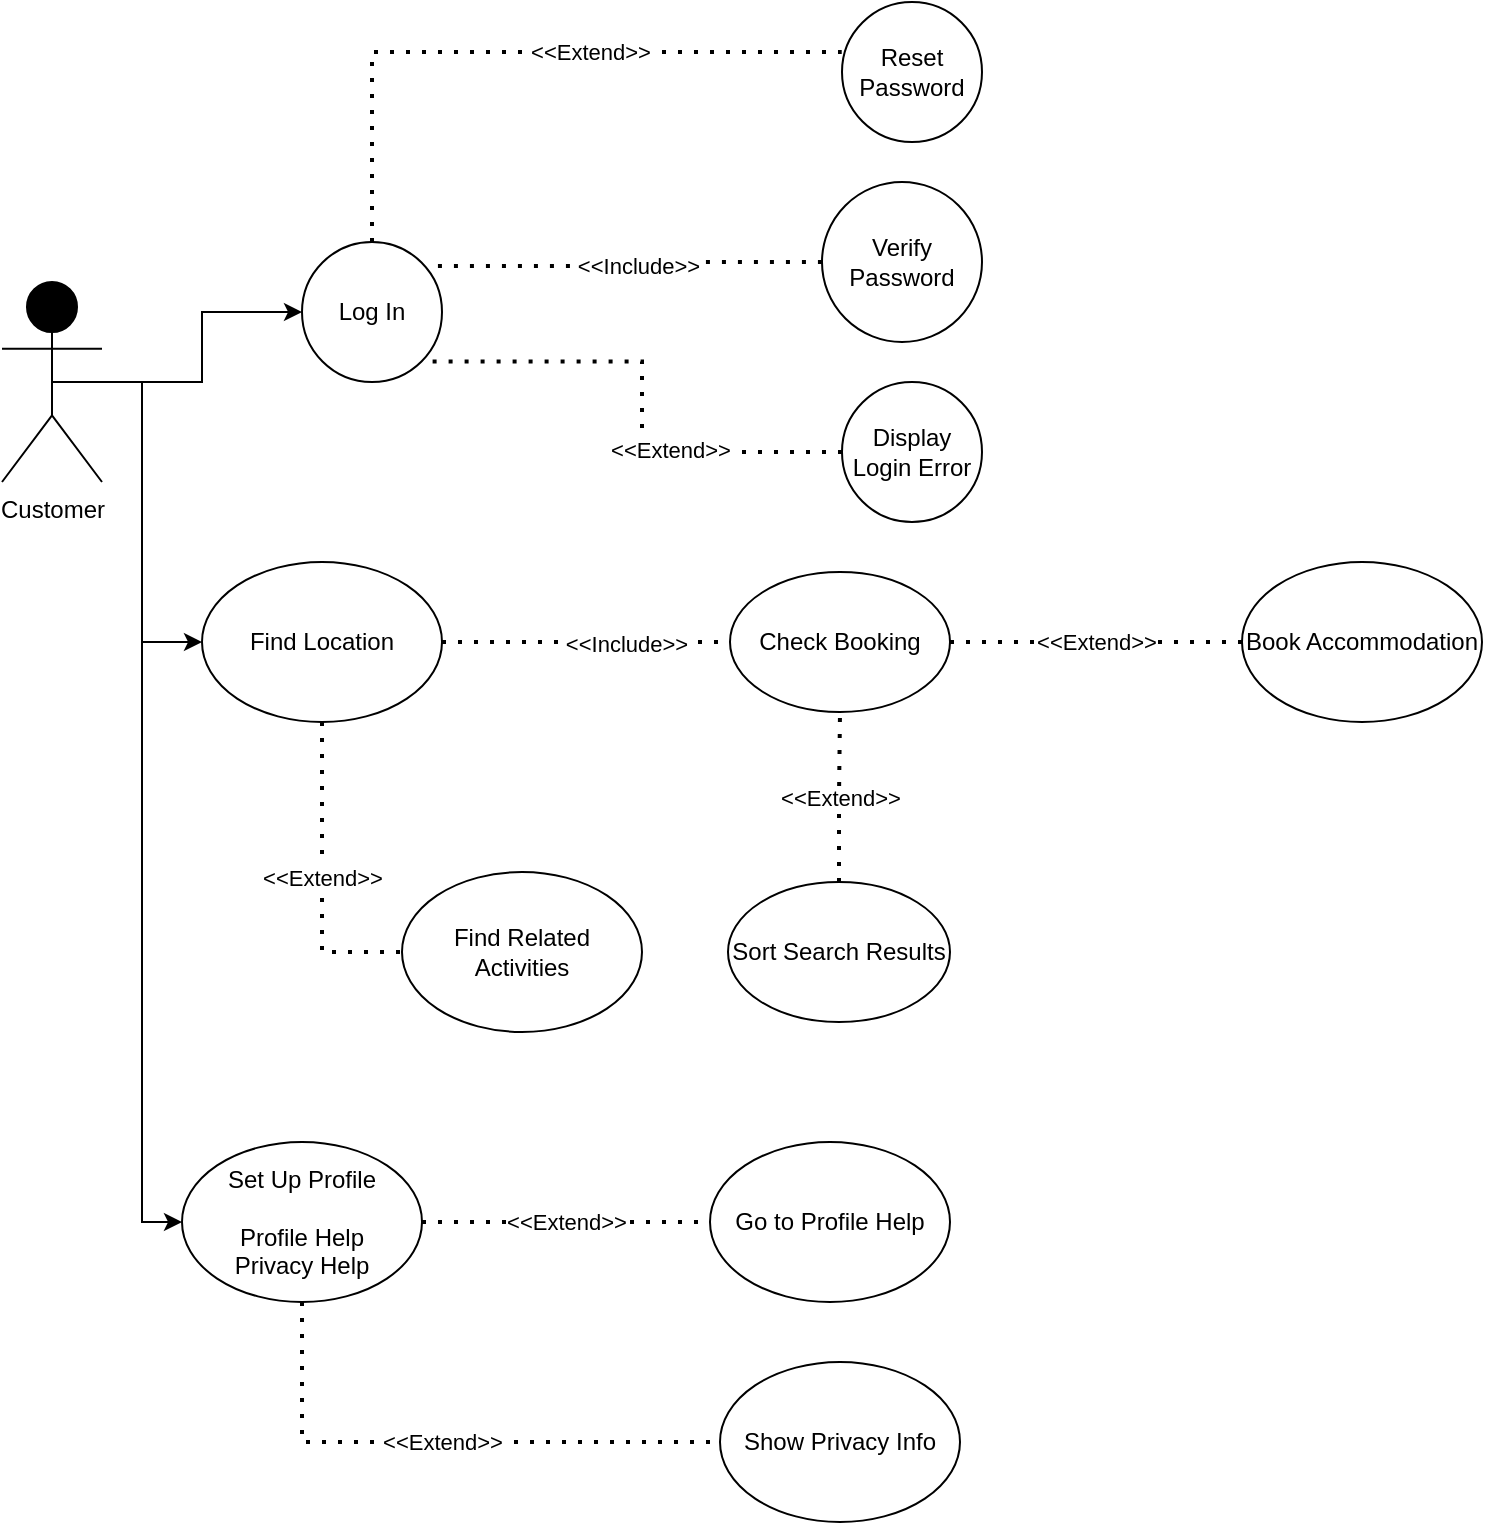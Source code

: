 <mxfile version="15.5.0" type="device"><diagram id="8ytqZ04Z6yteMzXdr6Hd" name="Page-1"><mxGraphModel dx="1211" dy="1626" grid="1" gridSize="10" guides="1" tooltips="1" connect="1" arrows="1" fold="1" page="1" pageScale="1" pageWidth="827" pageHeight="1169" math="0" shadow="0"><root><mxCell id="0"/><mxCell id="1" parent="0"/><mxCell id="Y1YknMXZuKknsPO0sQo_-12" style="edgeStyle=orthogonalEdgeStyle;rounded=0;orthogonalLoop=1;jettySize=auto;html=1;exitX=0.5;exitY=0.5;exitDx=0;exitDy=0;exitPerimeter=0;entryX=0;entryY=0.5;entryDx=0;entryDy=0;" edge="1" parent="1" source="Y1YknMXZuKknsPO0sQo_-2" target="Y1YknMXZuKknsPO0sQo_-4"><mxGeometry relative="1" as="geometry"/></mxCell><mxCell id="Y1YknMXZuKknsPO0sQo_-26" style="edgeStyle=orthogonalEdgeStyle;rounded=0;orthogonalLoop=1;jettySize=auto;html=1;exitX=0.5;exitY=0.5;exitDx=0;exitDy=0;exitPerimeter=0;entryX=0;entryY=0.5;entryDx=0;entryDy=0;" edge="1" parent="1" source="Y1YknMXZuKknsPO0sQo_-2" target="Y1YknMXZuKknsPO0sQo_-13"><mxGeometry relative="1" as="geometry"><Array as="points"><mxPoint x="120" y="300"/><mxPoint x="120" y="430"/></Array></mxGeometry></mxCell><mxCell id="Y1YknMXZuKknsPO0sQo_-27" style="edgeStyle=orthogonalEdgeStyle;rounded=0;orthogonalLoop=1;jettySize=auto;html=1;exitX=0.5;exitY=0.5;exitDx=0;exitDy=0;exitPerimeter=0;entryX=0;entryY=0.5;entryDx=0;entryDy=0;" edge="1" parent="1" source="Y1YknMXZuKknsPO0sQo_-2" target="Y1YknMXZuKknsPO0sQo_-24"><mxGeometry relative="1" as="geometry"/></mxCell><mxCell id="Y1YknMXZuKknsPO0sQo_-2" value="Customer&lt;br&gt;" style="shape=umlActor;verticalLabelPosition=bottom;verticalAlign=top;html=1;outlineConnect=0;fillColor=#000000;" vertex="1" parent="1"><mxGeometry x="50" y="250" width="50" height="100" as="geometry"/></mxCell><mxCell id="Y1YknMXZuKknsPO0sQo_-4" value="Log In&lt;br&gt;" style="ellipse;whiteSpace=wrap;html=1;aspect=fixed;fillColor=none;" vertex="1" parent="1"><mxGeometry x="200" y="230" width="70" height="70" as="geometry"/></mxCell><mxCell id="Y1YknMXZuKknsPO0sQo_-5" value="Verify Password" style="ellipse;whiteSpace=wrap;html=1;aspect=fixed;fillColor=none;" vertex="1" parent="1"><mxGeometry x="460" y="200" width="80" height="80" as="geometry"/></mxCell><mxCell id="Y1YknMXZuKknsPO0sQo_-7" value="" style="endArrow=none;dashed=1;html=1;dashPattern=1 3;strokeWidth=2;rounded=0;edgeStyle=orthogonalEdgeStyle;exitX=0.971;exitY=0.171;exitDx=0;exitDy=0;exitPerimeter=0;entryX=0;entryY=0.5;entryDx=0;entryDy=0;" edge="1" parent="1" source="Y1YknMXZuKknsPO0sQo_-4" target="Y1YknMXZuKknsPO0sQo_-5"><mxGeometry width="50" height="50" relative="1" as="geometry"><mxPoint x="300" y="370" as="sourcePoint"/><mxPoint x="424.0" y="230.0" as="targetPoint"/></mxGeometry></mxCell><mxCell id="Y1YknMXZuKknsPO0sQo_-8" value="&amp;lt;&amp;lt;Include&amp;gt;&amp;gt;" style="edgeLabel;html=1;align=center;verticalAlign=middle;resizable=0;points=[];" vertex="1" connectable="0" parent="Y1YknMXZuKknsPO0sQo_-7"><mxGeometry x="-0.292" relative="1" as="geometry"><mxPoint x="31" as="offset"/></mxGeometry></mxCell><mxCell id="Y1YknMXZuKknsPO0sQo_-9" value="Display Login Error" style="ellipse;whiteSpace=wrap;html=1;aspect=fixed;fillColor=none;" vertex="1" parent="1"><mxGeometry x="470" y="300" width="70" height="70" as="geometry"/></mxCell><mxCell id="Y1YknMXZuKknsPO0sQo_-10" value="" style="endArrow=none;dashed=1;html=1;dashPattern=1 3;strokeWidth=2;rounded=0;edgeStyle=orthogonalEdgeStyle;exitX=0;exitY=0.5;exitDx=0;exitDy=0;entryX=1;entryY=1;entryDx=0;entryDy=0;" edge="1" parent="1" source="Y1YknMXZuKknsPO0sQo_-9" target="Y1YknMXZuKknsPO0sQo_-4"><mxGeometry width="50" height="50" relative="1" as="geometry"><mxPoint x="300" y="360" as="sourcePoint"/><mxPoint x="350" y="310" as="targetPoint"/></mxGeometry></mxCell><mxCell id="Y1YknMXZuKknsPO0sQo_-11" value="&amp;lt;&amp;lt;Extend&amp;gt;&amp;gt;" style="edgeLabel;html=1;align=center;verticalAlign=middle;resizable=0;points=[];" vertex="1" connectable="0" parent="Y1YknMXZuKknsPO0sQo_-10"><mxGeometry x="-0.327" y="-1" relative="1" as="geometry"><mxPoint as="offset"/></mxGeometry></mxCell><mxCell id="Y1YknMXZuKknsPO0sQo_-13" value="Find Location" style="ellipse;whiteSpace=wrap;html=1;fillColor=none;" vertex="1" parent="1"><mxGeometry x="150" y="390" width="120" height="80" as="geometry"/></mxCell><mxCell id="Y1YknMXZuKknsPO0sQo_-14" value="Check Booking" style="ellipse;whiteSpace=wrap;html=1;fillColor=none;" vertex="1" parent="1"><mxGeometry x="414" y="395" width="110" height="70" as="geometry"/></mxCell><mxCell id="Y1YknMXZuKknsPO0sQo_-15" value="" style="endArrow=none;dashed=1;html=1;dashPattern=1 3;strokeWidth=2;rounded=0;edgeStyle=orthogonalEdgeStyle;exitX=1;exitY=0.5;exitDx=0;exitDy=0;entryX=0;entryY=0.5;entryDx=0;entryDy=0;" edge="1" parent="1" source="Y1YknMXZuKknsPO0sQo_-13" target="Y1YknMXZuKknsPO0sQo_-14"><mxGeometry width="50" height="50" relative="1" as="geometry"><mxPoint x="330" y="530" as="sourcePoint"/><mxPoint x="310" y="460" as="targetPoint"/></mxGeometry></mxCell><mxCell id="Y1YknMXZuKknsPO0sQo_-16" value="&amp;lt;&amp;lt;Include&amp;gt;&amp;gt;" style="edgeLabel;html=1;align=center;verticalAlign=middle;resizable=0;points=[];" vertex="1" connectable="0" parent="Y1YknMXZuKknsPO0sQo_-15"><mxGeometry x="0.27" y="-1" relative="1" as="geometry"><mxPoint as="offset"/></mxGeometry></mxCell><mxCell id="Y1YknMXZuKknsPO0sQo_-17" value="Sort Search Results" style="ellipse;whiteSpace=wrap;html=1;fillColor=none;" vertex="1" parent="1"><mxGeometry x="413" y="550" width="111" height="70" as="geometry"/></mxCell><mxCell id="Y1YknMXZuKknsPO0sQo_-18" value="&amp;lt;&amp;lt;Extend&amp;gt;&amp;gt;" style="endArrow=none;dashed=1;html=1;dashPattern=1 3;strokeWidth=2;rounded=0;edgeStyle=orthogonalEdgeStyle;exitX=0.5;exitY=0;exitDx=0;exitDy=0;entryX=0.5;entryY=1;entryDx=0;entryDy=0;" edge="1" parent="1" source="Y1YknMXZuKknsPO0sQo_-17" target="Y1YknMXZuKknsPO0sQo_-14"><mxGeometry width="50" height="50" relative="1" as="geometry"><mxPoint x="280" y="270" as="sourcePoint"/><mxPoint x="420" y="490" as="targetPoint"/></mxGeometry></mxCell><mxCell id="Y1YknMXZuKknsPO0sQo_-19" value="Book Accommodation" style="ellipse;whiteSpace=wrap;html=1;fillColor=none;" vertex="1" parent="1"><mxGeometry x="670" y="390" width="120" height="80" as="geometry"/></mxCell><mxCell id="Y1YknMXZuKknsPO0sQo_-21" value="&amp;lt;&amp;lt;Extend&amp;gt;&amp;gt;" style="endArrow=none;dashed=1;html=1;dashPattern=1 3;strokeWidth=2;rounded=0;edgeStyle=orthogonalEdgeStyle;entryX=0;entryY=0.5;entryDx=0;entryDy=0;exitX=1;exitY=0.5;exitDx=0;exitDy=0;" edge="1" parent="1" source="Y1YknMXZuKknsPO0sQo_-14" target="Y1YknMXZuKknsPO0sQo_-19"><mxGeometry width="50" height="50" relative="1" as="geometry"><mxPoint x="500" y="410" as="sourcePoint"/><mxPoint x="550" y="360" as="targetPoint"/></mxGeometry></mxCell><mxCell id="Y1YknMXZuKknsPO0sQo_-22" value="Find Related Activities" style="ellipse;whiteSpace=wrap;html=1;fillColor=none;" vertex="1" parent="1"><mxGeometry x="250" y="545" width="120" height="80" as="geometry"/></mxCell><mxCell id="Y1YknMXZuKknsPO0sQo_-23" value="&amp;lt;&amp;lt;Extend&amp;gt;&amp;gt;" style="endArrow=none;dashed=1;html=1;dashPattern=1 3;strokeWidth=2;rounded=0;edgeStyle=orthogonalEdgeStyle;exitX=0.5;exitY=1;exitDx=0;exitDy=0;entryX=0;entryY=0.5;entryDx=0;entryDy=0;" edge="1" parent="1" source="Y1YknMXZuKknsPO0sQo_-13" target="Y1YknMXZuKknsPO0sQo_-22"><mxGeometry width="50" height="50" relative="1" as="geometry"><mxPoint x="360" y="380" as="sourcePoint"/><mxPoint x="410" y="330" as="targetPoint"/></mxGeometry></mxCell><mxCell id="Y1YknMXZuKknsPO0sQo_-24" value="Set Up Profile&lt;br&gt;&lt;br&gt;Profile Help&lt;br&gt;Privacy Help" style="ellipse;whiteSpace=wrap;html=1;fillColor=none;" vertex="1" parent="1"><mxGeometry x="140" y="680" width="120" height="80" as="geometry"/></mxCell><mxCell id="Y1YknMXZuKknsPO0sQo_-28" value="Go to Profile Help" style="ellipse;whiteSpace=wrap;html=1;fillColor=none;" vertex="1" parent="1"><mxGeometry x="404" y="680" width="120" height="80" as="geometry"/></mxCell><mxCell id="Y1YknMXZuKknsPO0sQo_-29" value="&amp;lt;&amp;lt;Extend&amp;gt;&amp;gt;" style="endArrow=none;dashed=1;html=1;dashPattern=1 3;strokeWidth=2;rounded=0;edgeStyle=orthogonalEdgeStyle;exitX=1;exitY=0.5;exitDx=0;exitDy=0;entryX=0;entryY=0.5;entryDx=0;entryDy=0;" edge="1" parent="1" source="Y1YknMXZuKknsPO0sQo_-24" target="Y1YknMXZuKknsPO0sQo_-28"><mxGeometry width="50" height="50" relative="1" as="geometry"><mxPoint x="400" y="490" as="sourcePoint"/><mxPoint x="450" y="440" as="targetPoint"/></mxGeometry></mxCell><mxCell id="Y1YknMXZuKknsPO0sQo_-30" value="Show Privacy Info" style="ellipse;whiteSpace=wrap;html=1;fillColor=none;" vertex="1" parent="1"><mxGeometry x="409" y="790" width="120" height="80" as="geometry"/></mxCell><mxCell id="Y1YknMXZuKknsPO0sQo_-31" value="&amp;lt;&amp;lt;Extend&amp;gt;&amp;gt;" style="endArrow=none;dashed=1;html=1;dashPattern=1 3;strokeWidth=2;rounded=0;edgeStyle=orthogonalEdgeStyle;exitX=0.5;exitY=1;exitDx=0;exitDy=0;entryX=0;entryY=0.5;entryDx=0;entryDy=0;" edge="1" parent="1" source="Y1YknMXZuKknsPO0sQo_-24" target="Y1YknMXZuKknsPO0sQo_-30"><mxGeometry width="50" height="50" relative="1" as="geometry"><mxPoint x="400" y="490" as="sourcePoint"/><mxPoint x="450" y="440" as="targetPoint"/></mxGeometry></mxCell><mxCell id="Y1YknMXZuKknsPO0sQo_-32" value="Reset Password" style="ellipse;whiteSpace=wrap;html=1;fillColor=none;" vertex="1" parent="1"><mxGeometry x="470" y="110" width="70" height="70" as="geometry"/></mxCell><mxCell id="Y1YknMXZuKknsPO0sQo_-33" value="&amp;lt;&amp;lt;Extend&amp;gt;&amp;gt;" style="endArrow=none;dashed=1;html=1;dashPattern=1 3;strokeWidth=2;rounded=0;edgeStyle=orthogonalEdgeStyle;exitX=0.5;exitY=0;exitDx=0;exitDy=0;entryX=-0.002;entryY=0.357;entryDx=0;entryDy=0;entryPerimeter=0;" edge="1" parent="1" source="Y1YknMXZuKknsPO0sQo_-4" target="Y1YknMXZuKknsPO0sQo_-32"><mxGeometry x="0.24" width="50" height="50" relative="1" as="geometry"><mxPoint x="290" y="440" as="sourcePoint"/><mxPoint x="340" y="390" as="targetPoint"/><mxPoint as="offset"/></mxGeometry></mxCell></root></mxGraphModel></diagram></mxfile>